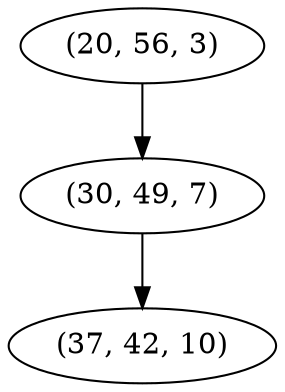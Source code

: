 digraph tree {
    "(20, 56, 3)";
    "(30, 49, 7)";
    "(37, 42, 10)";
    "(20, 56, 3)" -> "(30, 49, 7)";
    "(30, 49, 7)" -> "(37, 42, 10)";
}
